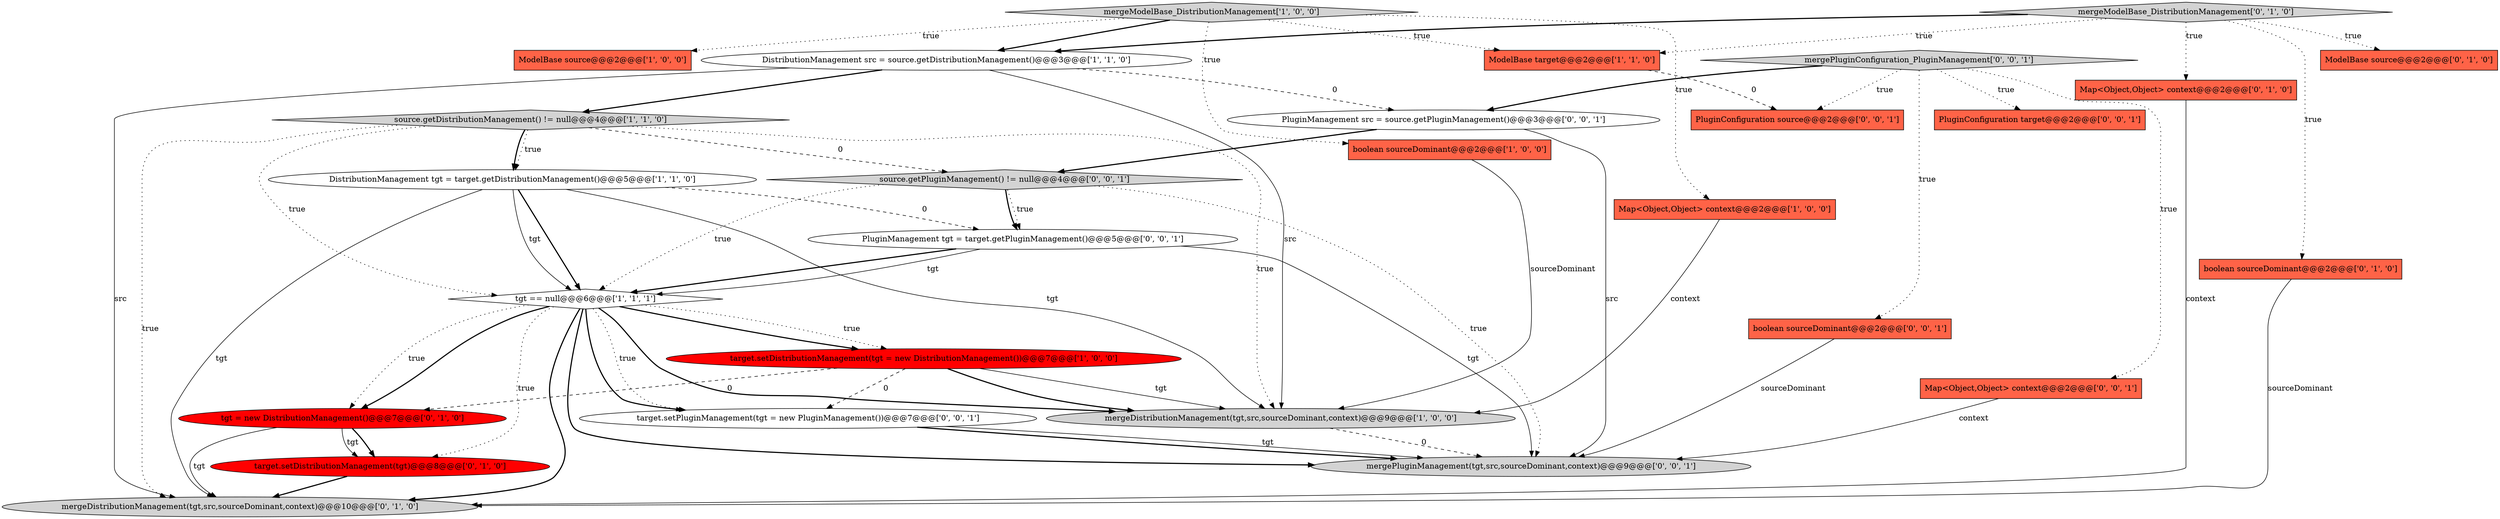 digraph {
17 [style = filled, label = "mergeModelBase_DistributionManagement['0', '1', '0']", fillcolor = lightgray, shape = diamond image = "AAA0AAABBB2BBB"];
18 [style = filled, label = "mergePluginManagement(tgt,src,sourceDominant,context)@@@9@@@['0', '0', '1']", fillcolor = lightgray, shape = ellipse image = "AAA0AAABBB3BBB"];
26 [style = filled, label = "PluginManagement src = source.getPluginManagement()@@@3@@@['0', '0', '1']", fillcolor = white, shape = ellipse image = "AAA0AAABBB3BBB"];
0 [style = filled, label = "ModelBase source@@@2@@@['1', '0', '0']", fillcolor = tomato, shape = box image = "AAA0AAABBB1BBB"];
21 [style = filled, label = "mergePluginConfiguration_PluginManagement['0', '0', '1']", fillcolor = lightgray, shape = diamond image = "AAA0AAABBB3BBB"];
6 [style = filled, label = "boolean sourceDominant@@@2@@@['1', '0', '0']", fillcolor = tomato, shape = box image = "AAA0AAABBB1BBB"];
10 [style = filled, label = "mergeModelBase_DistributionManagement['1', '0', '0']", fillcolor = lightgray, shape = diamond image = "AAA0AAABBB1BBB"];
24 [style = filled, label = "PluginManagement tgt = target.getPluginManagement()@@@5@@@['0', '0', '1']", fillcolor = white, shape = ellipse image = "AAA0AAABBB3BBB"];
23 [style = filled, label = "source.getPluginManagement() != null@@@4@@@['0', '0', '1']", fillcolor = lightgray, shape = diamond image = "AAA0AAABBB3BBB"];
12 [style = filled, label = "mergeDistributionManagement(tgt,src,sourceDominant,context)@@@10@@@['0', '1', '0']", fillcolor = lightgray, shape = ellipse image = "AAA0AAABBB2BBB"];
1 [style = filled, label = "DistributionManagement src = source.getDistributionManagement()@@@3@@@['1', '1', '0']", fillcolor = white, shape = ellipse image = "AAA0AAABBB1BBB"];
7 [style = filled, label = "Map<Object,Object> context@@@2@@@['1', '0', '0']", fillcolor = tomato, shape = box image = "AAA0AAABBB1BBB"];
15 [style = filled, label = "Map<Object,Object> context@@@2@@@['0', '1', '0']", fillcolor = tomato, shape = box image = "AAA0AAABBB2BBB"];
3 [style = filled, label = "source.getDistributionManagement() != null@@@4@@@['1', '1', '0']", fillcolor = lightgray, shape = diamond image = "AAA0AAABBB1BBB"];
14 [style = filled, label = "tgt = new DistributionManagement()@@@7@@@['0', '1', '0']", fillcolor = red, shape = ellipse image = "AAA1AAABBB2BBB"];
22 [style = filled, label = "boolean sourceDominant@@@2@@@['0', '0', '1']", fillcolor = tomato, shape = box image = "AAA0AAABBB3BBB"];
20 [style = filled, label = "target.setPluginManagement(tgt = new PluginManagement())@@@7@@@['0', '0', '1']", fillcolor = white, shape = ellipse image = "AAA0AAABBB3BBB"];
8 [style = filled, label = "ModelBase target@@@2@@@['1', '1', '0']", fillcolor = tomato, shape = box image = "AAA0AAABBB1BBB"];
19 [style = filled, label = "PluginConfiguration target@@@2@@@['0', '0', '1']", fillcolor = tomato, shape = box image = "AAA0AAABBB3BBB"];
13 [style = filled, label = "ModelBase source@@@2@@@['0', '1', '0']", fillcolor = tomato, shape = box image = "AAA0AAABBB2BBB"];
25 [style = filled, label = "Map<Object,Object> context@@@2@@@['0', '0', '1']", fillcolor = tomato, shape = box image = "AAA0AAABBB3BBB"];
2 [style = filled, label = "tgt == null@@@6@@@['1', '1', '1']", fillcolor = white, shape = diamond image = "AAA0AAABBB1BBB"];
16 [style = filled, label = "target.setDistributionManagement(tgt)@@@8@@@['0', '1', '0']", fillcolor = red, shape = ellipse image = "AAA1AAABBB2BBB"];
5 [style = filled, label = "DistributionManagement tgt = target.getDistributionManagement()@@@5@@@['1', '1', '0']", fillcolor = white, shape = ellipse image = "AAA0AAABBB1BBB"];
4 [style = filled, label = "mergeDistributionManagement(tgt,src,sourceDominant,context)@@@9@@@['1', '0', '0']", fillcolor = lightgray, shape = ellipse image = "AAA0AAABBB1BBB"];
9 [style = filled, label = "target.setDistributionManagement(tgt = new DistributionManagement())@@@7@@@['1', '0', '0']", fillcolor = red, shape = ellipse image = "AAA1AAABBB1BBB"];
11 [style = filled, label = "boolean sourceDominant@@@2@@@['0', '1', '0']", fillcolor = tomato, shape = box image = "AAA0AAABBB2BBB"];
27 [style = filled, label = "PluginConfiguration source@@@2@@@['0', '0', '1']", fillcolor = tomato, shape = box image = "AAA0AAABBB3BBB"];
2->20 [style = dotted, label="true"];
14->16 [style = bold, label=""];
9->4 [style = solid, label="tgt"];
9->20 [style = dashed, label="0"];
10->8 [style = dotted, label="true"];
4->18 [style = dashed, label="0"];
10->6 [style = dotted, label="true"];
2->20 [style = bold, label=""];
17->1 [style = bold, label=""];
24->2 [style = bold, label=""];
3->23 [style = dashed, label="0"];
1->4 [style = solid, label="src"];
7->4 [style = solid, label="context"];
1->26 [style = dashed, label="0"];
11->12 [style = solid, label="sourceDominant"];
1->12 [style = solid, label="src"];
9->4 [style = bold, label=""];
5->24 [style = dashed, label="0"];
1->3 [style = bold, label=""];
17->11 [style = dotted, label="true"];
3->4 [style = dotted, label="true"];
21->27 [style = dotted, label="true"];
2->18 [style = bold, label=""];
21->22 [style = dotted, label="true"];
2->9 [style = bold, label=""];
25->18 [style = solid, label="context"];
24->2 [style = solid, label="tgt"];
2->4 [style = bold, label=""];
2->16 [style = dotted, label="true"];
23->2 [style = dotted, label="true"];
2->12 [style = bold, label=""];
15->12 [style = solid, label="context"];
20->18 [style = bold, label=""];
21->25 [style = dotted, label="true"];
17->8 [style = dotted, label="true"];
21->26 [style = bold, label=""];
5->2 [style = bold, label=""];
3->5 [style = bold, label=""];
23->24 [style = bold, label=""];
3->5 [style = dotted, label="true"];
17->15 [style = dotted, label="true"];
9->14 [style = dashed, label="0"];
2->9 [style = dotted, label="true"];
23->18 [style = dotted, label="true"];
20->18 [style = solid, label="tgt"];
14->12 [style = solid, label="tgt"];
14->16 [style = solid, label="tgt"];
3->12 [style = dotted, label="true"];
26->23 [style = bold, label=""];
2->14 [style = bold, label=""];
21->19 [style = dotted, label="true"];
24->18 [style = solid, label="tgt"];
6->4 [style = solid, label="sourceDominant"];
5->4 [style = solid, label="tgt"];
10->0 [style = dotted, label="true"];
2->14 [style = dotted, label="true"];
8->27 [style = dashed, label="0"];
10->1 [style = bold, label=""];
17->13 [style = dotted, label="true"];
26->18 [style = solid, label="src"];
16->12 [style = bold, label=""];
23->24 [style = dotted, label="true"];
10->7 [style = dotted, label="true"];
5->12 [style = solid, label="tgt"];
3->2 [style = dotted, label="true"];
5->2 [style = solid, label="tgt"];
22->18 [style = solid, label="sourceDominant"];
}
